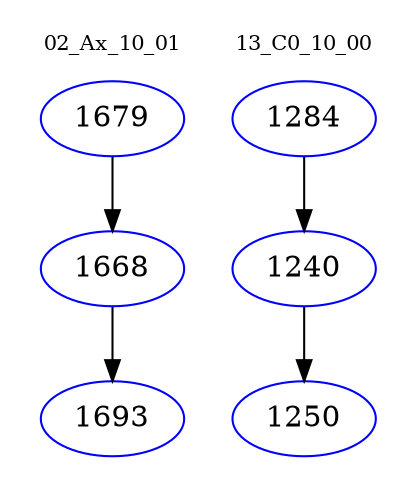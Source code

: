 digraph{
subgraph cluster_0 {
color = white
label = "02_Ax_10_01";
fontsize=10;
T0_1679 [label="1679", color="blue"]
T0_1679 -> T0_1668 [color="black"]
T0_1668 [label="1668", color="blue"]
T0_1668 -> T0_1693 [color="black"]
T0_1693 [label="1693", color="blue"]
}
subgraph cluster_1 {
color = white
label = "13_C0_10_00";
fontsize=10;
T1_1284 [label="1284", color="blue"]
T1_1284 -> T1_1240 [color="black"]
T1_1240 [label="1240", color="blue"]
T1_1240 -> T1_1250 [color="black"]
T1_1250 [label="1250", color="blue"]
}
}
